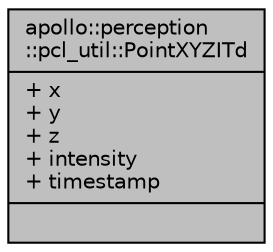 digraph "apollo::perception::pcl_util::PointXYZITd"
{
  edge [fontname="Helvetica",fontsize="10",labelfontname="Helvetica",labelfontsize="10"];
  node [fontname="Helvetica",fontsize="10",shape=record];
  Node1 [label="{apollo::perception\l::pcl_util::PointXYZITd\n|+ x\l+ y\l+ z\l+ intensity\l+ timestamp\l|}",height=0.2,width=0.4,color="black", fillcolor="grey75", style="filled" fontcolor="black"];
}
